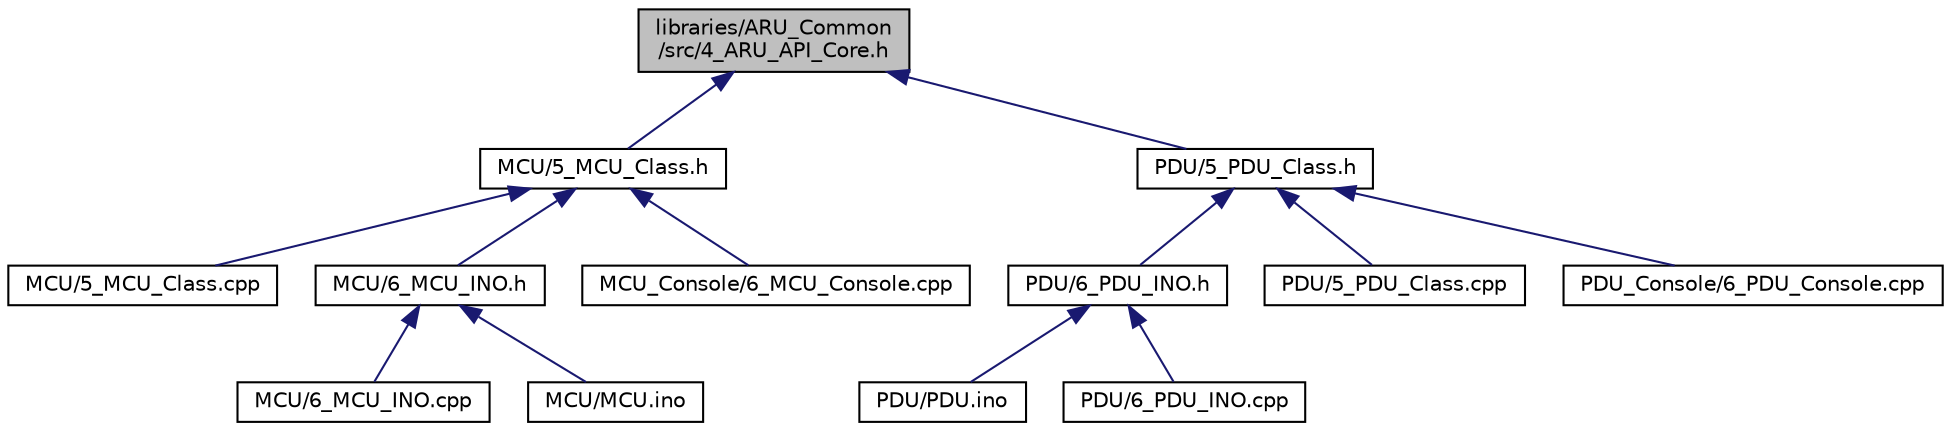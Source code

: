 digraph "libraries/ARU_Common/src/4_ARU_API_Core.h"
{
 // LATEX_PDF_SIZE
  edge [fontname="Helvetica",fontsize="10",labelfontname="Helvetica",labelfontsize="10"];
  node [fontname="Helvetica",fontsize="10",shape=record];
  Node1 [label="libraries/ARU_Common\l/src/4_ARU_API_Core.h",height=0.2,width=0.4,color="black", fillcolor="grey75", style="filled", fontcolor="black",tooltip="Application Base of Envistacom's Antenna Reference Unit (ARU) Firmware (FW)"];
  Node1 -> Node2 [dir="back",color="midnightblue",fontsize="10",style="solid",fontname="Helvetica"];
  Node2 [label="MCU/5_MCU_Class.h",height=0.2,width=0.4,color="black", fillcolor="white", style="filled",URL="$5___m_c_u___class_8h.html",tooltip="ARU Node Personalization for the MCU PCB Node."];
  Node2 -> Node3 [dir="back",color="midnightblue",fontsize="10",style="solid",fontname="Helvetica"];
  Node3 [label="MCU/5_MCU_Class.cpp",height=0.2,width=0.4,color="black", fillcolor="white", style="filled",URL="$5___m_c_u___class_8cpp_source.html",tooltip=" "];
  Node2 -> Node4 [dir="back",color="midnightblue",fontsize="10",style="solid",fontname="Helvetica"];
  Node4 [label="MCU/6_MCU_INO.h",height=0.2,width=0.4,color="black", fillcolor="white", style="filled",URL="$6___m_c_u___i_n_o_8h.html",tooltip="Arduino FW for MCU PCB of ARU."];
  Node4 -> Node5 [dir="back",color="midnightblue",fontsize="10",style="solid",fontname="Helvetica"];
  Node5 [label="MCU/6_MCU_INO.cpp",height=0.2,width=0.4,color="black", fillcolor="white", style="filled",URL="$6___m_c_u___i_n_o_8cpp.html",tooltip="Arduino PCB implementation of MCU_Class."];
  Node4 -> Node6 [dir="back",color="midnightblue",fontsize="10",style="solid",fontname="Helvetica"];
  Node6 [label="MCU/MCU.ino",height=0.2,width=0.4,color="black", fillcolor="white", style="filled",URL="$_m_c_u_8ino.html",tooltip="ARU Node Personalization for the MCU PCB Node."];
  Node2 -> Node7 [dir="back",color="midnightblue",fontsize="10",style="solid",fontname="Helvetica"];
  Node7 [label="MCU_Console/6_MCU_Console.cpp",height=0.2,width=0.4,color="black", fillcolor="white", style="filled",URL="$6___m_c_u___console_8cpp_source.html",tooltip=" "];
  Node1 -> Node8 [dir="back",color="midnightblue",fontsize="10",style="solid",fontname="Helvetica"];
  Node8 [label="PDU/5_PDU_Class.h",height=0.2,width=0.4,color="black", fillcolor="white", style="filled",URL="$5___p_d_u___class_8h.html",tooltip="ARU Node Personalization for the PDU PCB Node."];
  Node8 -> Node9 [dir="back",color="midnightblue",fontsize="10",style="solid",fontname="Helvetica"];
  Node9 [label="PDU/6_PDU_INO.h",height=0.2,width=0.4,color="black", fillcolor="white", style="filled",URL="$6___p_d_u___i_n_o_8h.html",tooltip="Arduino FW for PDU PCB of ARU."];
  Node9 -> Node10 [dir="back",color="midnightblue",fontsize="10",style="solid",fontname="Helvetica"];
  Node10 [label="PDU/PDU.ino",height=0.2,width=0.4,color="black", fillcolor="white", style="filled",URL="$_p_d_u_8ino.html",tooltip="ARU Node Personalization for the PDU PCB Node."];
  Node9 -> Node11 [dir="back",color="midnightblue",fontsize="10",style="solid",fontname="Helvetica"];
  Node11 [label="PDU/6_PDU_INO.cpp",height=0.2,width=0.4,color="black", fillcolor="white", style="filled",URL="$6___p_d_u___i_n_o_8cpp.html",tooltip="Arduino PCB implementation of PDU_Class."];
  Node8 -> Node12 [dir="back",color="midnightblue",fontsize="10",style="solid",fontname="Helvetica"];
  Node12 [label="PDU/5_PDU_Class.cpp",height=0.2,width=0.4,color="black", fillcolor="white", style="filled",URL="$5___p_d_u___class_8cpp_source.html",tooltip=" "];
  Node8 -> Node13 [dir="back",color="midnightblue",fontsize="10",style="solid",fontname="Helvetica"];
  Node13 [label="PDU_Console/6_PDU_Console.cpp",height=0.2,width=0.4,color="black", fillcolor="white", style="filled",URL="$6___p_d_u___console_8cpp_source.html",tooltip=" "];
}
